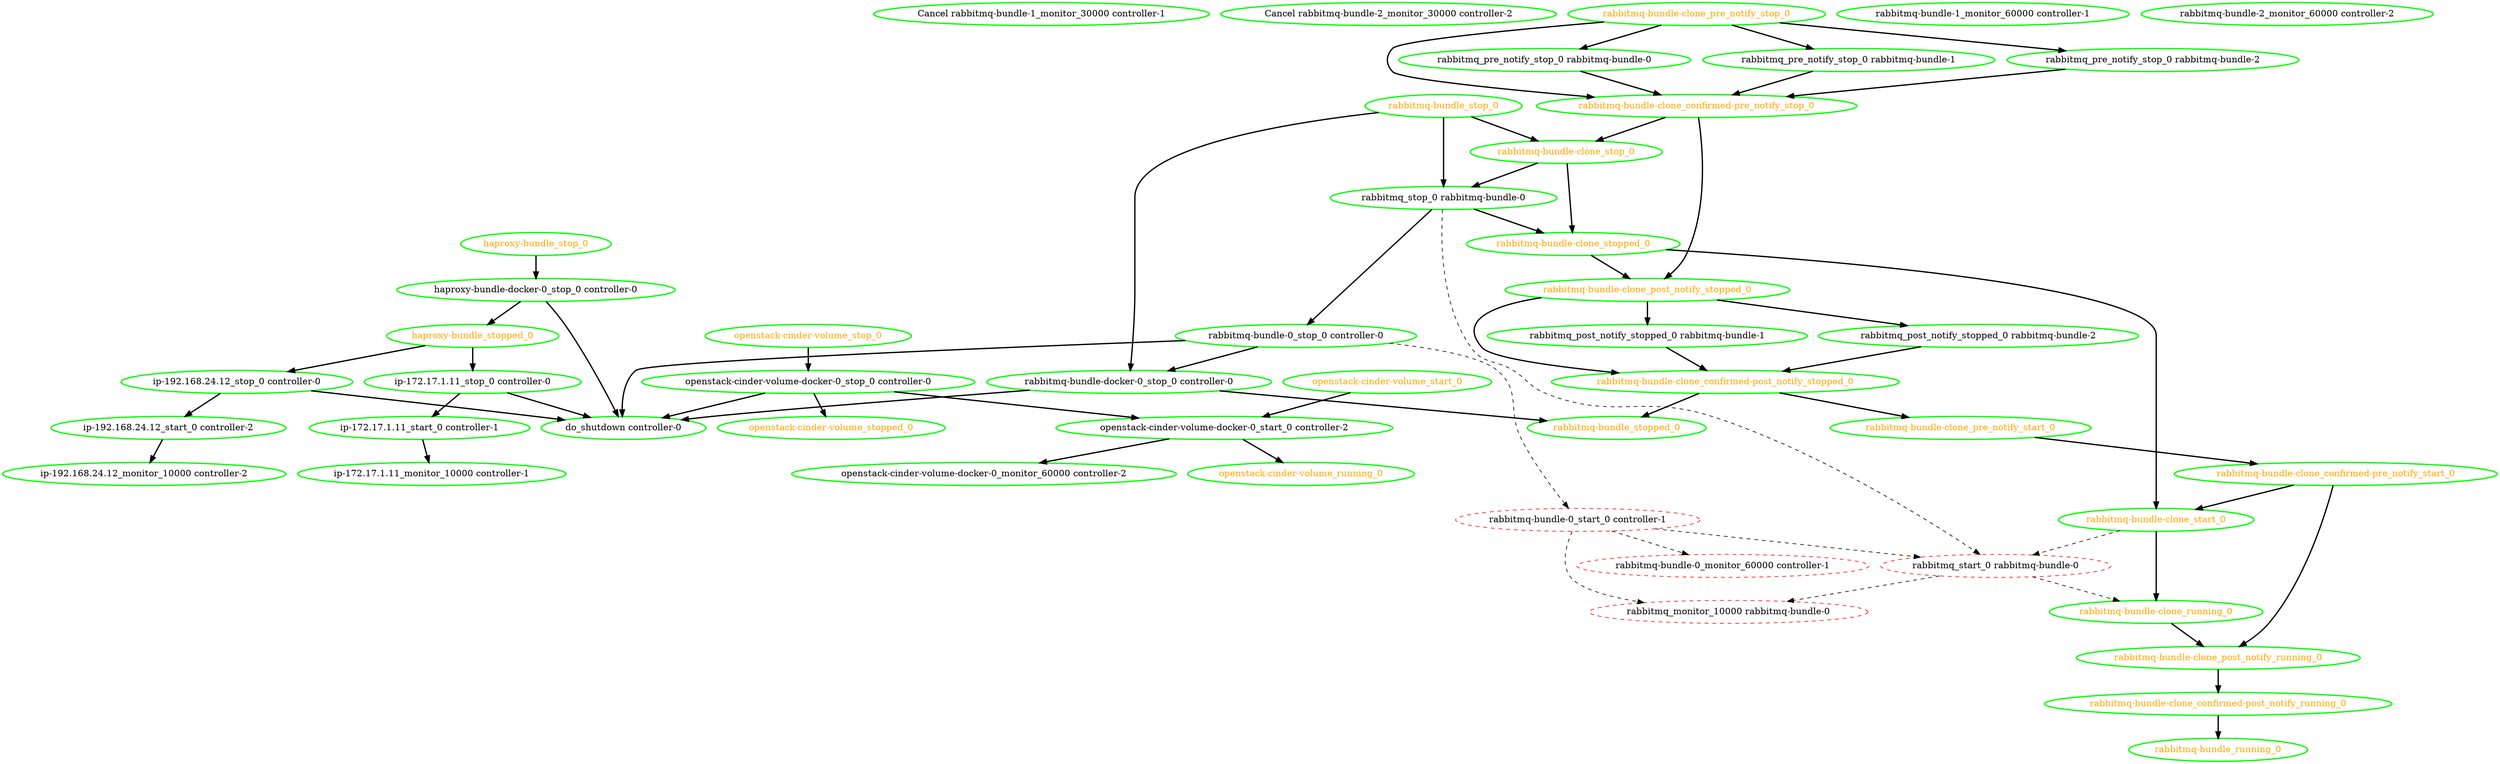digraph "g" {
"Cancel rabbitmq-bundle-1_monitor_30000 controller-1" [ style=bold color="green" fontcolor="black"]
"Cancel rabbitmq-bundle-2_monitor_30000 controller-2" [ style=bold color="green" fontcolor="black"]
"do_shutdown controller-0" [ style=bold color="green" fontcolor="black"]
"haproxy-bundle-docker-0_stop_0 controller-0" -> "do_shutdown controller-0" [ style = bold]
"haproxy-bundle-docker-0_stop_0 controller-0" -> "haproxy-bundle_stopped_0" [ style = bold]
"haproxy-bundle-docker-0_stop_0 controller-0" [ style=bold color="green" fontcolor="black"]
"haproxy-bundle_stop_0" -> "haproxy-bundle-docker-0_stop_0 controller-0" [ style = bold]
"haproxy-bundle_stop_0" [ style=bold color="green" fontcolor="orange"]
"haproxy-bundle_stopped_0" -> "ip-172.17.1.11_stop_0 controller-0" [ style = bold]
"haproxy-bundle_stopped_0" -> "ip-192.168.24.12_stop_0 controller-0" [ style = bold]
"haproxy-bundle_stopped_0" [ style=bold color="green" fontcolor="orange"]
"ip-172.17.1.11_monitor_10000 controller-1" [ style=bold color="green" fontcolor="black"]
"ip-172.17.1.11_start_0 controller-1" -> "ip-172.17.1.11_monitor_10000 controller-1" [ style = bold]
"ip-172.17.1.11_start_0 controller-1" [ style=bold color="green" fontcolor="black"]
"ip-172.17.1.11_stop_0 controller-0" -> "do_shutdown controller-0" [ style = bold]
"ip-172.17.1.11_stop_0 controller-0" -> "ip-172.17.1.11_start_0 controller-1" [ style = bold]
"ip-172.17.1.11_stop_0 controller-0" [ style=bold color="green" fontcolor="black"]
"ip-192.168.24.12_monitor_10000 controller-2" [ style=bold color="green" fontcolor="black"]
"ip-192.168.24.12_start_0 controller-2" -> "ip-192.168.24.12_monitor_10000 controller-2" [ style = bold]
"ip-192.168.24.12_start_0 controller-2" [ style=bold color="green" fontcolor="black"]
"ip-192.168.24.12_stop_0 controller-0" -> "do_shutdown controller-0" [ style = bold]
"ip-192.168.24.12_stop_0 controller-0" -> "ip-192.168.24.12_start_0 controller-2" [ style = bold]
"ip-192.168.24.12_stop_0 controller-0" [ style=bold color="green" fontcolor="black"]
"openstack-cinder-volume-docker-0_monitor_60000 controller-2" [ style=bold color="green" fontcolor="black"]
"openstack-cinder-volume-docker-0_start_0 controller-2" -> "openstack-cinder-volume-docker-0_monitor_60000 controller-2" [ style = bold]
"openstack-cinder-volume-docker-0_start_0 controller-2" -> "openstack-cinder-volume_running_0" [ style = bold]
"openstack-cinder-volume-docker-0_start_0 controller-2" [ style=bold color="green" fontcolor="black"]
"openstack-cinder-volume-docker-0_stop_0 controller-0" -> "do_shutdown controller-0" [ style = bold]
"openstack-cinder-volume-docker-0_stop_0 controller-0" -> "openstack-cinder-volume-docker-0_start_0 controller-2" [ style = bold]
"openstack-cinder-volume-docker-0_stop_0 controller-0" -> "openstack-cinder-volume_stopped_0" [ style = bold]
"openstack-cinder-volume-docker-0_stop_0 controller-0" [ style=bold color="green" fontcolor="black"]
"openstack-cinder-volume_running_0" [ style=bold color="green" fontcolor="orange"]
"openstack-cinder-volume_start_0" -> "openstack-cinder-volume-docker-0_start_0 controller-2" [ style = bold]
"openstack-cinder-volume_start_0" [ style=bold color="green" fontcolor="orange"]
"openstack-cinder-volume_stop_0" -> "openstack-cinder-volume-docker-0_stop_0 controller-0" [ style = bold]
"openstack-cinder-volume_stop_0" [ style=bold color="green" fontcolor="orange"]
"openstack-cinder-volume_stopped_0" [ style=bold color="green" fontcolor="orange"]
"rabbitmq-bundle-0_monitor_60000 controller-1" [ style=dashed color="red" fontcolor="black"]
"rabbitmq-bundle-0_start_0 controller-1" -> "rabbitmq-bundle-0_monitor_60000 controller-1" [ style = dashed]
"rabbitmq-bundle-0_start_0 controller-1" -> "rabbitmq_monitor_10000 rabbitmq-bundle-0" [ style = dashed]
"rabbitmq-bundle-0_start_0 controller-1" -> "rabbitmq_start_0 rabbitmq-bundle-0" [ style = dashed]
"rabbitmq-bundle-0_start_0 controller-1" [ style=dashed color="red" fontcolor="black"]
"rabbitmq-bundle-0_stop_0 controller-0" -> "do_shutdown controller-0" [ style = bold]
"rabbitmq-bundle-0_stop_0 controller-0" -> "rabbitmq-bundle-0_start_0 controller-1" [ style = dashed]
"rabbitmq-bundle-0_stop_0 controller-0" -> "rabbitmq-bundle-docker-0_stop_0 controller-0" [ style = bold]
"rabbitmq-bundle-0_stop_0 controller-0" [ style=bold color="green" fontcolor="black"]
"rabbitmq-bundle-1_monitor_60000 controller-1" [ style=bold color="green" fontcolor="black"]
"rabbitmq-bundle-2_monitor_60000 controller-2" [ style=bold color="green" fontcolor="black"]
"rabbitmq-bundle-clone_confirmed-post_notify_running_0" -> "rabbitmq-bundle_running_0" [ style = bold]
"rabbitmq-bundle-clone_confirmed-post_notify_running_0" [ style=bold color="green" fontcolor="orange"]
"rabbitmq-bundle-clone_confirmed-post_notify_stopped_0" -> "rabbitmq-bundle-clone_pre_notify_start_0" [ style = bold]
"rabbitmq-bundle-clone_confirmed-post_notify_stopped_0" -> "rabbitmq-bundle_stopped_0" [ style = bold]
"rabbitmq-bundle-clone_confirmed-post_notify_stopped_0" [ style=bold color="green" fontcolor="orange"]
"rabbitmq-bundle-clone_confirmed-pre_notify_start_0" -> "rabbitmq-bundle-clone_post_notify_running_0" [ style = bold]
"rabbitmq-bundle-clone_confirmed-pre_notify_start_0" -> "rabbitmq-bundle-clone_start_0" [ style = bold]
"rabbitmq-bundle-clone_confirmed-pre_notify_start_0" [ style=bold color="green" fontcolor="orange"]
"rabbitmq-bundle-clone_confirmed-pre_notify_stop_0" -> "rabbitmq-bundle-clone_post_notify_stopped_0" [ style = bold]
"rabbitmq-bundle-clone_confirmed-pre_notify_stop_0" -> "rabbitmq-bundle-clone_stop_0" [ style = bold]
"rabbitmq-bundle-clone_confirmed-pre_notify_stop_0" [ style=bold color="green" fontcolor="orange"]
"rabbitmq-bundle-clone_post_notify_running_0" -> "rabbitmq-bundle-clone_confirmed-post_notify_running_0" [ style = bold]
"rabbitmq-bundle-clone_post_notify_running_0" [ style=bold color="green" fontcolor="orange"]
"rabbitmq-bundle-clone_post_notify_stopped_0" -> "rabbitmq-bundle-clone_confirmed-post_notify_stopped_0" [ style = bold]
"rabbitmq-bundle-clone_post_notify_stopped_0" -> "rabbitmq_post_notify_stopped_0 rabbitmq-bundle-1" [ style = bold]
"rabbitmq-bundle-clone_post_notify_stopped_0" -> "rabbitmq_post_notify_stopped_0 rabbitmq-bundle-2" [ style = bold]
"rabbitmq-bundle-clone_post_notify_stopped_0" [ style=bold color="green" fontcolor="orange"]
"rabbitmq-bundle-clone_pre_notify_start_0" -> "rabbitmq-bundle-clone_confirmed-pre_notify_start_0" [ style = bold]
"rabbitmq-bundle-clone_pre_notify_start_0" [ style=bold color="green" fontcolor="orange"]
"rabbitmq-bundle-clone_pre_notify_stop_0" -> "rabbitmq-bundle-clone_confirmed-pre_notify_stop_0" [ style = bold]
"rabbitmq-bundle-clone_pre_notify_stop_0" -> "rabbitmq_pre_notify_stop_0 rabbitmq-bundle-0" [ style = bold]
"rabbitmq-bundle-clone_pre_notify_stop_0" -> "rabbitmq_pre_notify_stop_0 rabbitmq-bundle-1" [ style = bold]
"rabbitmq-bundle-clone_pre_notify_stop_0" -> "rabbitmq_pre_notify_stop_0 rabbitmq-bundle-2" [ style = bold]
"rabbitmq-bundle-clone_pre_notify_stop_0" [ style=bold color="green" fontcolor="orange"]
"rabbitmq-bundle-clone_running_0" -> "rabbitmq-bundle-clone_post_notify_running_0" [ style = bold]
"rabbitmq-bundle-clone_running_0" [ style=bold color="green" fontcolor="orange"]
"rabbitmq-bundle-clone_start_0" -> "rabbitmq-bundle-clone_running_0" [ style = bold]
"rabbitmq-bundle-clone_start_0" -> "rabbitmq_start_0 rabbitmq-bundle-0" [ style = dashed]
"rabbitmq-bundle-clone_start_0" [ style=bold color="green" fontcolor="orange"]
"rabbitmq-bundle-clone_stop_0" -> "rabbitmq-bundle-clone_stopped_0" [ style = bold]
"rabbitmq-bundle-clone_stop_0" -> "rabbitmq_stop_0 rabbitmq-bundle-0" [ style = bold]
"rabbitmq-bundle-clone_stop_0" [ style=bold color="green" fontcolor="orange"]
"rabbitmq-bundle-clone_stopped_0" -> "rabbitmq-bundle-clone_post_notify_stopped_0" [ style = bold]
"rabbitmq-bundle-clone_stopped_0" -> "rabbitmq-bundle-clone_start_0" [ style = bold]
"rabbitmq-bundle-clone_stopped_0" [ style=bold color="green" fontcolor="orange"]
"rabbitmq-bundle-docker-0_stop_0 controller-0" -> "do_shutdown controller-0" [ style = bold]
"rabbitmq-bundle-docker-0_stop_0 controller-0" -> "rabbitmq-bundle_stopped_0" [ style = bold]
"rabbitmq-bundle-docker-0_stop_0 controller-0" [ style=bold color="green" fontcolor="black"]
"rabbitmq-bundle_running_0" [ style=bold color="green" fontcolor="orange"]
"rabbitmq-bundle_stop_0" -> "rabbitmq-bundle-clone_stop_0" [ style = bold]
"rabbitmq-bundle_stop_0" -> "rabbitmq-bundle-docker-0_stop_0 controller-0" [ style = bold]
"rabbitmq-bundle_stop_0" -> "rabbitmq_stop_0 rabbitmq-bundle-0" [ style = bold]
"rabbitmq-bundle_stop_0" [ style=bold color="green" fontcolor="orange"]
"rabbitmq-bundle_stopped_0" [ style=bold color="green" fontcolor="orange"]
"rabbitmq_monitor_10000 rabbitmq-bundle-0" [ style=dashed color="red" fontcolor="black"]
"rabbitmq_post_notify_stopped_0 rabbitmq-bundle-1" -> "rabbitmq-bundle-clone_confirmed-post_notify_stopped_0" [ style = bold]
"rabbitmq_post_notify_stopped_0 rabbitmq-bundle-1" [ style=bold color="green" fontcolor="black"]
"rabbitmq_post_notify_stopped_0 rabbitmq-bundle-2" -> "rabbitmq-bundle-clone_confirmed-post_notify_stopped_0" [ style = bold]
"rabbitmq_post_notify_stopped_0 rabbitmq-bundle-2" [ style=bold color="green" fontcolor="black"]
"rabbitmq_pre_notify_stop_0 rabbitmq-bundle-0" -> "rabbitmq-bundle-clone_confirmed-pre_notify_stop_0" [ style = bold]
"rabbitmq_pre_notify_stop_0 rabbitmq-bundle-0" [ style=bold color="green" fontcolor="black"]
"rabbitmq_pre_notify_stop_0 rabbitmq-bundle-1" -> "rabbitmq-bundle-clone_confirmed-pre_notify_stop_0" [ style = bold]
"rabbitmq_pre_notify_stop_0 rabbitmq-bundle-1" [ style=bold color="green" fontcolor="black"]
"rabbitmq_pre_notify_stop_0 rabbitmq-bundle-2" -> "rabbitmq-bundle-clone_confirmed-pre_notify_stop_0" [ style = bold]
"rabbitmq_pre_notify_stop_0 rabbitmq-bundle-2" [ style=bold color="green" fontcolor="black"]
"rabbitmq_start_0 rabbitmq-bundle-0" -> "rabbitmq-bundle-clone_running_0" [ style = dashed]
"rabbitmq_start_0 rabbitmq-bundle-0" -> "rabbitmq_monitor_10000 rabbitmq-bundle-0" [ style = dashed]
"rabbitmq_start_0 rabbitmq-bundle-0" [ style=dashed color="red" fontcolor="black"]
"rabbitmq_stop_0 rabbitmq-bundle-0" -> "rabbitmq-bundle-0_stop_0 controller-0" [ style = bold]
"rabbitmq_stop_0 rabbitmq-bundle-0" -> "rabbitmq-bundle-clone_stopped_0" [ style = bold]
"rabbitmq_stop_0 rabbitmq-bundle-0" -> "rabbitmq_start_0 rabbitmq-bundle-0" [ style = dashed]
"rabbitmq_stop_0 rabbitmq-bundle-0" [ style=bold color="green" fontcolor="black"]
}
